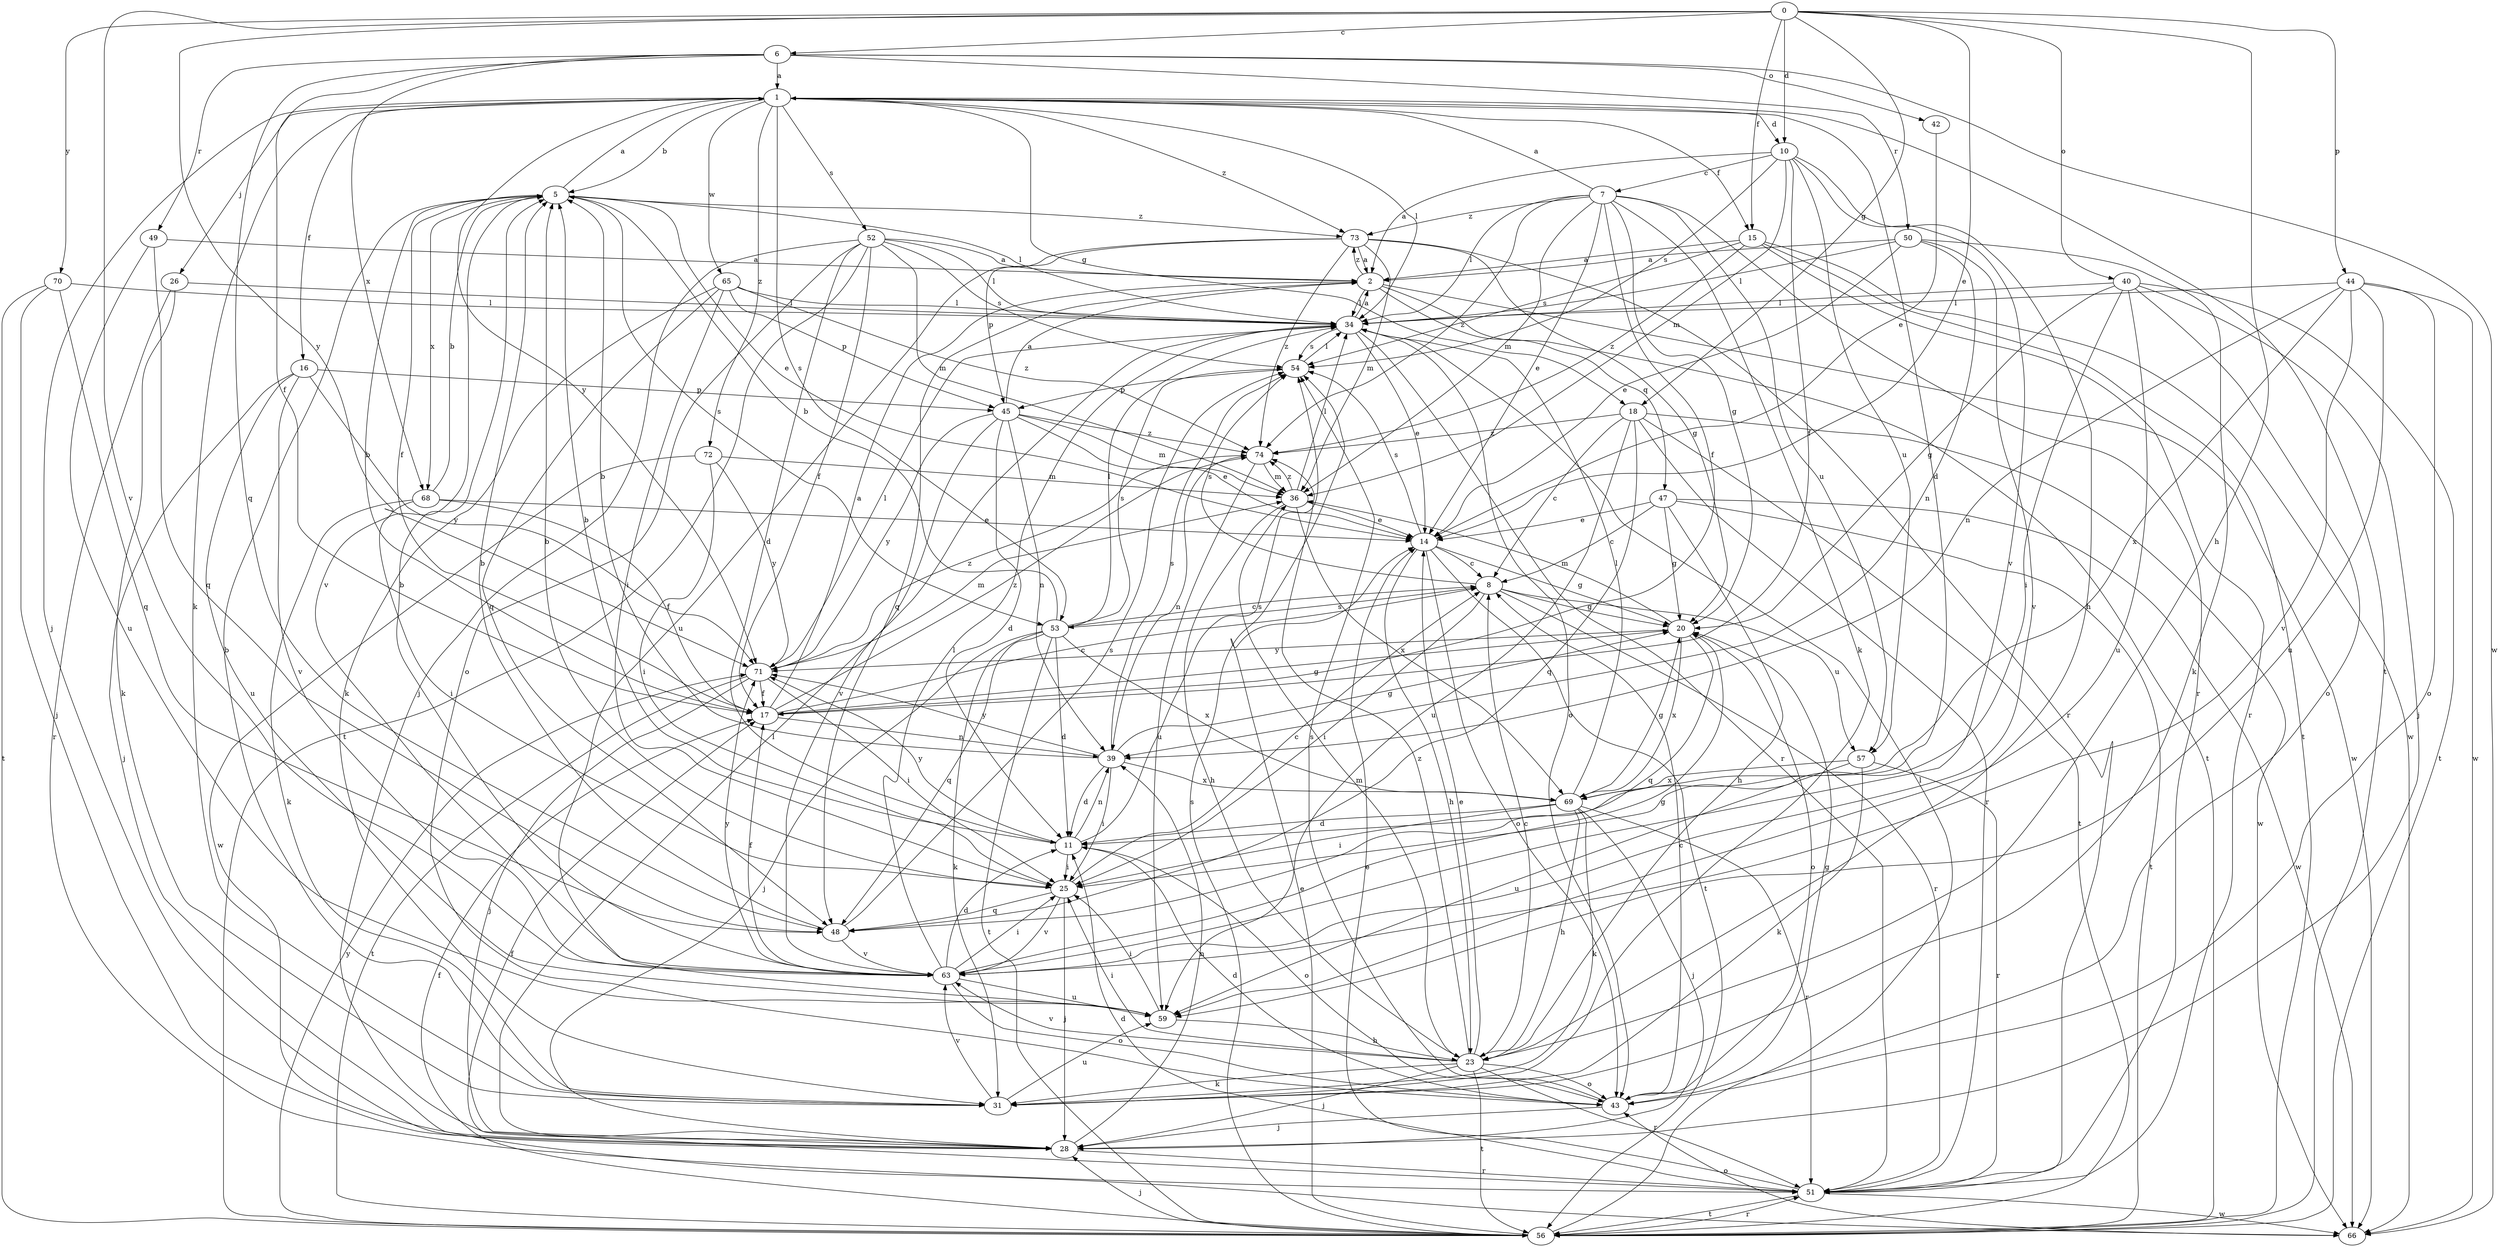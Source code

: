 strict digraph  {
0;
1;
2;
5;
6;
7;
8;
10;
11;
14;
15;
16;
17;
18;
20;
23;
25;
26;
28;
31;
34;
36;
39;
40;
42;
43;
44;
45;
47;
48;
49;
50;
51;
52;
53;
54;
56;
57;
59;
63;
65;
66;
68;
69;
70;
71;
72;
73;
74;
0 -> 6  [label=c];
0 -> 10  [label=d];
0 -> 14  [label=e];
0 -> 15  [label=f];
0 -> 18  [label=g];
0 -> 23  [label=h];
0 -> 40  [label=o];
0 -> 44  [label=p];
0 -> 63  [label=v];
0 -> 70  [label=y];
0 -> 71  [label=y];
1 -> 5  [label=b];
1 -> 10  [label=d];
1 -> 11  [label=d];
1 -> 15  [label=f];
1 -> 16  [label=f];
1 -> 18  [label=g];
1 -> 26  [label=j];
1 -> 28  [label=j];
1 -> 31  [label=k];
1 -> 34  [label=l];
1 -> 52  [label=s];
1 -> 53  [label=s];
1 -> 56  [label=t];
1 -> 65  [label=w];
1 -> 71  [label=y];
1 -> 72  [label=z];
1 -> 73  [label=z];
2 -> 34  [label=l];
2 -> 47  [label=q];
2 -> 48  [label=q];
2 -> 56  [label=t];
2 -> 66  [label=w];
2 -> 73  [label=z];
5 -> 1  [label=a];
5 -> 14  [label=e];
5 -> 17  [label=f];
5 -> 34  [label=l];
5 -> 53  [label=s];
5 -> 63  [label=v];
5 -> 68  [label=x];
5 -> 73  [label=z];
6 -> 1  [label=a];
6 -> 17  [label=f];
6 -> 42  [label=o];
6 -> 48  [label=q];
6 -> 49  [label=r];
6 -> 50  [label=r];
6 -> 66  [label=w];
6 -> 68  [label=x];
7 -> 1  [label=a];
7 -> 14  [label=e];
7 -> 17  [label=f];
7 -> 20  [label=g];
7 -> 31  [label=k];
7 -> 34  [label=l];
7 -> 36  [label=m];
7 -> 51  [label=r];
7 -> 57  [label=u];
7 -> 73  [label=z];
7 -> 74  [label=z];
8 -> 20  [label=g];
8 -> 25  [label=i];
8 -> 51  [label=r];
8 -> 53  [label=s];
8 -> 54  [label=s];
8 -> 57  [label=u];
10 -> 2  [label=a];
10 -> 7  [label=c];
10 -> 17  [label=f];
10 -> 23  [label=h];
10 -> 36  [label=m];
10 -> 54  [label=s];
10 -> 57  [label=u];
10 -> 63  [label=v];
11 -> 5  [label=b];
11 -> 25  [label=i];
11 -> 39  [label=n];
11 -> 43  [label=o];
11 -> 54  [label=s];
11 -> 71  [label=y];
14 -> 8  [label=c];
14 -> 20  [label=g];
14 -> 23  [label=h];
14 -> 43  [label=o];
14 -> 54  [label=s];
14 -> 56  [label=t];
15 -> 2  [label=a];
15 -> 51  [label=r];
15 -> 54  [label=s];
15 -> 56  [label=t];
15 -> 66  [label=w];
15 -> 74  [label=z];
16 -> 28  [label=j];
16 -> 45  [label=p];
16 -> 59  [label=u];
16 -> 63  [label=v];
16 -> 71  [label=y];
17 -> 2  [label=a];
17 -> 5  [label=b];
17 -> 8  [label=c];
17 -> 20  [label=g];
17 -> 39  [label=n];
17 -> 74  [label=z];
18 -> 8  [label=c];
18 -> 48  [label=q];
18 -> 51  [label=r];
18 -> 56  [label=t];
18 -> 59  [label=u];
18 -> 66  [label=w];
18 -> 74  [label=z];
20 -> 36  [label=m];
20 -> 43  [label=o];
20 -> 48  [label=q];
20 -> 69  [label=x];
20 -> 71  [label=y];
23 -> 8  [label=c];
23 -> 14  [label=e];
23 -> 25  [label=i];
23 -> 28  [label=j];
23 -> 31  [label=k];
23 -> 36  [label=m];
23 -> 43  [label=o];
23 -> 51  [label=r];
23 -> 56  [label=t];
23 -> 63  [label=v];
23 -> 74  [label=z];
25 -> 5  [label=b];
25 -> 8  [label=c];
25 -> 28  [label=j];
25 -> 48  [label=q];
25 -> 63  [label=v];
26 -> 31  [label=k];
26 -> 34  [label=l];
26 -> 51  [label=r];
28 -> 34  [label=l];
28 -> 39  [label=n];
28 -> 51  [label=r];
31 -> 5  [label=b];
31 -> 59  [label=u];
31 -> 63  [label=v];
34 -> 2  [label=a];
34 -> 14  [label=e];
34 -> 43  [label=o];
34 -> 51  [label=r];
34 -> 54  [label=s];
36 -> 14  [label=e];
36 -> 23  [label=h];
36 -> 34  [label=l];
36 -> 69  [label=x];
36 -> 74  [label=z];
39 -> 5  [label=b];
39 -> 11  [label=d];
39 -> 20  [label=g];
39 -> 25  [label=i];
39 -> 54  [label=s];
39 -> 69  [label=x];
39 -> 71  [label=y];
40 -> 20  [label=g];
40 -> 25  [label=i];
40 -> 28  [label=j];
40 -> 34  [label=l];
40 -> 43  [label=o];
40 -> 56  [label=t];
40 -> 59  [label=u];
42 -> 14  [label=e];
43 -> 8  [label=c];
43 -> 11  [label=d];
43 -> 20  [label=g];
43 -> 28  [label=j];
43 -> 54  [label=s];
44 -> 34  [label=l];
44 -> 39  [label=n];
44 -> 43  [label=o];
44 -> 59  [label=u];
44 -> 63  [label=v];
44 -> 66  [label=w];
44 -> 69  [label=x];
45 -> 2  [label=a];
45 -> 11  [label=d];
45 -> 14  [label=e];
45 -> 36  [label=m];
45 -> 39  [label=n];
45 -> 63  [label=v];
45 -> 71  [label=y];
45 -> 74  [label=z];
47 -> 8  [label=c];
47 -> 14  [label=e];
47 -> 20  [label=g];
47 -> 23  [label=h];
47 -> 56  [label=t];
47 -> 66  [label=w];
48 -> 5  [label=b];
48 -> 54  [label=s];
48 -> 63  [label=v];
49 -> 2  [label=a];
49 -> 48  [label=q];
49 -> 59  [label=u];
50 -> 2  [label=a];
50 -> 14  [label=e];
50 -> 31  [label=k];
50 -> 34  [label=l];
50 -> 39  [label=n];
50 -> 63  [label=v];
51 -> 11  [label=d];
51 -> 14  [label=e];
51 -> 17  [label=f];
51 -> 56  [label=t];
51 -> 66  [label=w];
52 -> 2  [label=a];
52 -> 11  [label=d];
52 -> 17  [label=f];
52 -> 28  [label=j];
52 -> 34  [label=l];
52 -> 36  [label=m];
52 -> 43  [label=o];
52 -> 54  [label=s];
52 -> 56  [label=t];
53 -> 5  [label=b];
53 -> 8  [label=c];
53 -> 11  [label=d];
53 -> 28  [label=j];
53 -> 31  [label=k];
53 -> 34  [label=l];
53 -> 48  [label=q];
53 -> 54  [label=s];
53 -> 56  [label=t];
53 -> 69  [label=x];
54 -> 34  [label=l];
54 -> 45  [label=p];
56 -> 14  [label=e];
56 -> 17  [label=f];
56 -> 28  [label=j];
56 -> 34  [label=l];
56 -> 51  [label=r];
56 -> 54  [label=s];
56 -> 71  [label=y];
57 -> 31  [label=k];
57 -> 51  [label=r];
57 -> 59  [label=u];
57 -> 69  [label=x];
59 -> 23  [label=h];
59 -> 25  [label=i];
63 -> 5  [label=b];
63 -> 11  [label=d];
63 -> 17  [label=f];
63 -> 20  [label=g];
63 -> 25  [label=i];
63 -> 34  [label=l];
63 -> 43  [label=o];
63 -> 59  [label=u];
63 -> 71  [label=y];
65 -> 25  [label=i];
65 -> 31  [label=k];
65 -> 34  [label=l];
65 -> 45  [label=p];
65 -> 48  [label=q];
65 -> 74  [label=z];
66 -> 43  [label=o];
68 -> 5  [label=b];
68 -> 14  [label=e];
68 -> 17  [label=f];
68 -> 25  [label=i];
68 -> 31  [label=k];
69 -> 11  [label=d];
69 -> 20  [label=g];
69 -> 23  [label=h];
69 -> 25  [label=i];
69 -> 28  [label=j];
69 -> 31  [label=k];
69 -> 34  [label=l];
69 -> 51  [label=r];
70 -> 28  [label=j];
70 -> 34  [label=l];
70 -> 48  [label=q];
70 -> 56  [label=t];
71 -> 17  [label=f];
71 -> 25  [label=i];
71 -> 28  [label=j];
71 -> 34  [label=l];
71 -> 36  [label=m];
71 -> 56  [label=t];
71 -> 74  [label=z];
72 -> 25  [label=i];
72 -> 36  [label=m];
72 -> 66  [label=w];
72 -> 71  [label=y];
73 -> 2  [label=a];
73 -> 20  [label=g];
73 -> 36  [label=m];
73 -> 45  [label=p];
73 -> 51  [label=r];
73 -> 59  [label=u];
73 -> 74  [label=z];
74 -> 36  [label=m];
74 -> 39  [label=n];
74 -> 59  [label=u];
}
